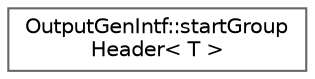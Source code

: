 digraph "Graphical Class Hierarchy"
{
 // INTERACTIVE_SVG=YES
 // LATEX_PDF_SIZE
  bgcolor="transparent";
  edge [fontname=Helvetica,fontsize=10,labelfontname=Helvetica,labelfontsize=10];
  node [fontname=Helvetica,fontsize=10,shape=box,height=0.2,width=0.4];
  rankdir="LR";
  Node0 [label="OutputGenIntf::startGroup\lHeader\< T \>",height=0.2,width=0.4,color="grey40", fillcolor="white", style="filled",URL="$d1/dc7/struct_output_gen_intf_1_1start_group_header.html",tooltip=" "];
}
